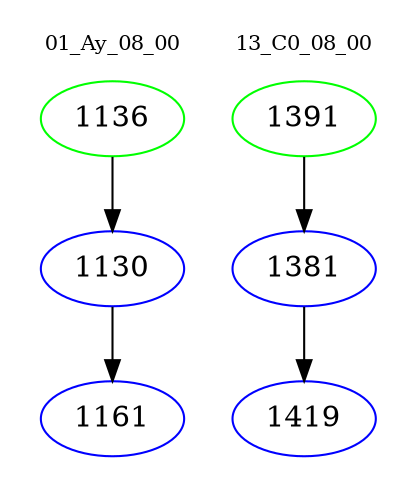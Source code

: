 digraph{
subgraph cluster_0 {
color = white
label = "01_Ay_08_00";
fontsize=10;
T0_1136 [label="1136", color="green"]
T0_1136 -> T0_1130 [color="black"]
T0_1130 [label="1130", color="blue"]
T0_1130 -> T0_1161 [color="black"]
T0_1161 [label="1161", color="blue"]
}
subgraph cluster_1 {
color = white
label = "13_C0_08_00";
fontsize=10;
T1_1391 [label="1391", color="green"]
T1_1391 -> T1_1381 [color="black"]
T1_1381 [label="1381", color="blue"]
T1_1381 -> T1_1419 [color="black"]
T1_1419 [label="1419", color="blue"]
}
}
